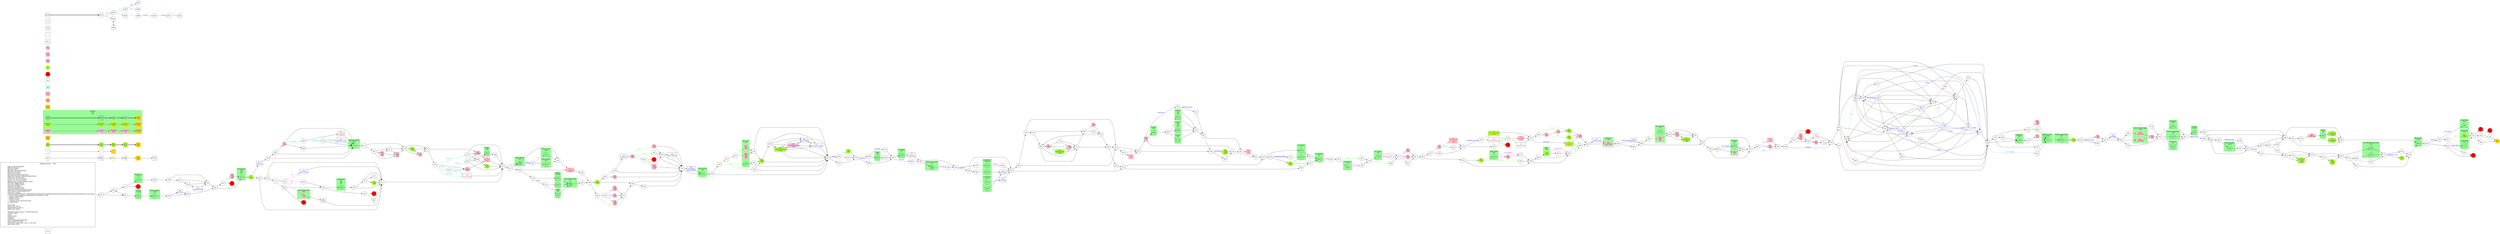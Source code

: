 digraph {
	// graph defaults
	rankdir=LR
	mclimit=50
	nodesep=.3 // changes horizontal separation of nodes
	ranksep=.4 // changes vertical separation of nodes
	node [height=.7
		width=.7
		shape=ellipse
		margin=0]
	edge[weight=5]
	
	subgraph ShopMenu {
		node [fontcolor = "purple" shape = "rect" margin = 0.1]
		menu
	}

	// a box for a graph label
	// note that you can override the defaults set above
	title [label = "Fighting Fantasy --: Title\n\n \
		Light Green Fill: Benefits\l \
		Pink Fill: Penalties\l \
		Red Fill: Death\l \
		Blue Text: Key Items/Events\l \
		Red Text: Lost Items\l \
		Purple Text: Shops\l \
		Blue Line: Forced Items/Events\l \
		Light Blue Text/Line: Optional Items/Events\l \
		Purple Line: Dice Events\l \
		Green Line: Stat Test Passed\l \
		Brown Line: Stat Test Failed\l \
		Magenta Line: Combat Related Events\l \
		Grey Text: Riddle Answer\l \
		Grey Line: Hidden Option\l \
		Orange Line: Spells\l \
		Red Line: Possible Error\l \
		Gold Fill: Required Nodes\l \
		Light Blue Fill: Recommended Nodes\l \
		Gold Outline: Recommended Path\l \
		Green Box: Combat\l \
		SK/ST/LK/AT/AR/TM/CW/CL: Skill/Stamina/Luck/Attack Strength/Attack Round/Time/Consecutive Win Round/Consecutive Lose Round\l \
		?: Chance of this happening, depending on instructions in text\l \
		*: Special Combat Rules\l \
		-: Negative Status\l \
		+: Positive Status\l \
		^: Damage can be reduced by items\l \
		@: Take 2 items\l\l \
		Starts with:\l \
		Initial Skill: 1d6+6\l \
		Initial Stamina: 2d6+12\l \
		Initial Luck: 1d6+6\l\l \
		skill/stamina/luck potion: +all SK/ST/LK&1ILK\l \
		10 meal: +4ST\l \
		sword\l \
		leather armor\l \
		backpack\l \
		Comments:\l \
		Order: item/gold/AT/SK/ST/LK\l \
		Sog's helmet: Win 1AR\l \
		Clumsiness potion: Roll 1 die, if 1, lost 1AR\l \
		bone charm: LK&ge;7\l \
		"
		shape = "box"
		margin = 0.1]

	subgraph Required {
		node [style = "filled" color = "gold" fillcolor = "gold" fontcolor = "blue" shape = "rect"]
		key3
		wrd3 [fontcolor = "grey"]
		boo5
		dam5
		monboo5
		mondam5
		mon5
		400 [fontcolor = "black" shape = "octagon"]
	}

	subgraph Required2 {
		node [style = "filled" color = "gold2" fillcolor = "gold2" fontcolor = "blue" shape = "rect"]
		req2
	}

	subgraph Recommended {
		node [penwidth = 3 color = "gold"]
		txt2
		key2 [shape = "rect" fontcolor = "blue"]
		wrd2 [shape = "rect" fontcolor = "grey"]
		boo3 [style = "filled" fillcolor = "greenyellow"]
		boo4 [style = "filled" fillcolor = "greenyellow"]
		dam3 [style = "filled" fillcolor = "pink"]
		dam4 [style = "filled" fillcolor = "pink"]
		monboo3 [style = "filled" fillcolor = "greenyellow"]
		monboo4 [style = "filled" fillcolor = "greenyellow"]
		mondam3 [style = "filled" fillcolor = "pink"]
		mondam4 [style = "filled" fillcolor = "pink"]
		mon3
		mon4
	}
	
	subgraph Optional {
		node [style = "filled" color = "paleturquoise1" fillcolor = "paleturquoise1" fontcolor = "blue" shape = "rect"]
		opt
	}

	subgraph Combat {
		style = "filled" color = "palegreen"
		subgraph cluster_00 {
			label = "Monster\n 0/0\n 0/0"
			mon1 [label = "\N\n text"]
			mon2 [shape = "rect" fontcolor = "blue" label = "\N\n text"]
			mon3 [label = "\N\n text"]
			mon4 [shape = "rect" fontcolor = "blue" label = "\N\n text"]
			mon5 [shape = "rect" fontcolor = "blue" label = "\N\n text"]
			monboo1 [style = "filled" color = "greenyellow" label = "\N\n text"]
			monboo2 [shape = "rect" style = "filled" color = "greenyellow" fontcolor = "blue" label = "\N\n text"]
			monboo3 [label = "\N\n text"]
			monboo4 [shape = "rect" fontcolor = "blue" label = "\N\n text"]
			monboo5 [shape = "rect" fontcolor = "blue" label = "\N\n text"]
			mondam1 [style = "filled" color = "pink" label = "\N\n text"]
			mondam2 [shape = "rect" style = "filled" color = "pink" fontcolor = "blue" label = "\N\n text"]
			mondam3 [label = "\N\n text"]
			mondam4 [shape = "rect" fontcolor = "blue" label = "\N\n text"]
			mondam5 [shape = "rect" fontcolor = "blue" label = "\N\n text"]
		}

		subgraph cluster_01 {
			label = "Lizard King\n 10/15"
			022 [style = "filled" color = "greenyellow" label = "\N\n +2SK"]
		}

		subgraph cluster_02 {
			label = "Grannit\n 4/3"
			025
		}

		subgraph cluster_03 {
			label = "Hydra\n 9/9 9/9"
			029
			209
		}
		
		subgraph cluster_04 {
			label = "Hill Troll\n 9/9"
			030 [style = "filled" color = "pink" label = "\N\n -lose 1AR?"]
		}
		
		subgraph cluster_05 {
			label = "Hobgoblin\n 6/5"
			042
		}
		
		subgraph cluster_06 {
			label = "Lizard Man\n 9/8 8/8"
			043
			163
		}
		
		subgraph cluster_07 {
			label = "Two-Headed Lizard Man\n 9/9"
			045
			360
		}

		subgraph cluster_08 {
			label = "Razorjaw\n 6/5"
			056
			304 [style = "filled" color = "pink" label = "\N\n -2ST"]
		}
		
		subgraph cluster_09 {
			label = "Grannit\n 4/3\n 3/2\n 4/3"
			060
		}

		subgraph cluster_10 {
			label = "Pirate Captain\n 10/6"
			061
		}
		
		subgraph cluster_11 {
			label = "Chief Headhunter\n 8/8"
			076 [style = "filled" color = "pink" label = "\N\n -3ST"]
		}
		
		subgraph cluster_12 {
			label = "Headhunter\n 6/6\n 7/6\n 6/7"
			081
		}
		
		subgraph cluster_13 {
			label = "Black Lion\n 11/11"
			082
		}
		
		subgraph cluster_14 {
			label = "Delirious Prisoner\n 6/5"
			087 [label = "\N\n -3AT"]
		}
		
		subgraph cluster_15 {
			label = "Mutant Lizard Man\n 9/9"
			095
		}

		subgraph cluster_16 {
			label = "Cave Woman\n 5/5"
			108
			255 [style = "filled" color = "pink" label = "\N\n -3ST\n -2AT"]
		}
		
		subgraph cluster_17 {
			label = "Lizard King\n 12/15"
			111
		}
		
		subgraph cluster_18 {
			label = "Grannit\n 4/3"
			112
		}
		
		subgraph cluster_19 {
			label = "Bear\n 10/9"
			116 [style = "filled" color = "greenyellow" label = "\N\n +2ST"]
		}
		
		subgraph cluster_20 {
			label = "Orc Guard\n 7/7"
			138
		}
		
		subgraph cluster_21 {
			label = "Styracosaurus\n 11/10"
			139
		}

		subgraph cluster_22 {
			label = "Slime Sucker\n 10/9"
			158 [label = "\N\n -2AT"]
		}
		
		subgraph cluster_23 {
			label = "Giant Wasp\n 6/6"
			160
		}
		
		subgraph cluster_25 {
			label = "Headhunter\n 7/5\n 6/6\n 6/7"
			169
		}
		
		subgraph cluster_26 {
			label = "Giant Crab\n 10/11"
			182
		}
		
		subgraph cluster_27 {
			label = "Mutant Lizard Man\n 9/8"
			185
		}
		
		subgraph cluster_28 {
			label = "Sabre-Toothed Tiger\n 11/8"
			190 [style = "filled" color = "pink" label = "\N\n -lose 1AR"]
			205 [style = "filled" color = "pink" label = "\N\n -lose 1AR"]
		}
		
		subgraph cluster_29 {
			label = "Slime Sucker\n 10/9"
			191
		}
		
		subgraph cluster_30 {
			label = "Slime Sucker\n 8/5"
			202
		}
		
		subgraph cluster_31 {
			label = "Crocodile\n 6/7"
			204
		}
		
		subgraph cluster_34 {
			label = "Spit Toad\n 5/6"
			217 [style = "filled" color = "pink" label = "\N\n -2ST\n -3AT"]
			248
			396 [style = "filled" color = "pink" label = "\N\n -2SK\n -2ST\n -3AT"]
		}

		subgraph cluster_35 {
			label = "Lizard Man\n 8/7"
			223
		}
		
		subgraph cluster_36 {
			label = "Grannit\n 4/3\n 3/2"
			239
		}
		
		subgraph cluster_37 {
			label = "Lizard Man\n 9/8"
			241
			309
		}
		
		subgraph cluster_39 {
			label = "Cyclops\n 10/10"
			254
		}
		
		subgraph cluster_41 {
			label = "Lizard Man\n 7/8"
			262
		}
		
		subgraph cluster_42 {
			label = "Pygmy\n 6/5"
			295
		}
		
		subgraph cluster_43 {
			label = "Lizard King\n 6/15"
			296
		}
		
		subgraph cluster_45 {
			label = "Ogre\n 8/8"
			305
		}
		
		subgraph cluster_46 {
			label = "Lizard Man\n 8/7"
			308
		}
		
		subgraph cluster_48 {
			label = "Shape Changer\n 10/10"
			318
		}
		
		subgraph cluster_49 {
			label = "Lizard Man\n 7/7"
			319
			347
		}
		
		subgraph cluster_50 {
			label = "Goblin\n 5/6"
			322
		}
		
		subgraph cluster_51 {
			label = "Giant Lizard\n 8/9"
			325
		}
		
		subgraph cluster_52 {
			label = "Hobgoblin\n 6/6"
			328
		}
		
		subgraph cluster_53 {
			label = "Pirate\n 7/7 8/6"
			340
		}
		
		subgraph cluster_54 {
			label = "Hydra\n 9/9"
			344
		}
		
		subgraph cluster_57 {
			label = "Giant Dragonfly\n 8/4"
			375
		}
		
		subgraph cluster_58 {
			label = "Giant Water-Snake\n 6/5"
			389 [label = "\N\n -2AT"]
		}
		
		cbt
	}

	subgraph Death {
		node [style = "filled" color = "red"]
		132
		157
		188
		234
		260
		307
		313
		331
		346
		357
		ddt
	}

	subgraph Boost {
		node [style = "filled" color = "greenyellow"]
		boo1 [label = "\N\n text"]
		boo2 [shape = "rect" fontcolor = "blue" label = "\N\n text"]
		boo3 [label = "\N\n text"]
		boo4 [shape = "rect" fontcolor = "blue" label = "\N\n text"]
		boo5 [shape = "rect" fontcolor = "blue" label = "\N\n text"]
		006 [label = "\N\n +1SK\n +2ST"]
		018 [label = "\N\n +2ST"]
		026 [shape = "rect" fontcolor = "blue" label = "\N\n unlimited pouch\n +1LK"]
		080 [label = "\N\n +2ST"]
		092 [label = "\N\n +1ST"]
		100 [label = "\N\n +1ST"]
		115 [label = "\N\n +3ST"]
		133 [label = "\N\n +1SK"]
		164 [shape = "rect" fontcolor = "blue" label = "\N\n breastplate\n +1SK"]
		174 [label = "\N\n +2ST"]
		177 [label = "\N\n +1ST"]
		184 [label = "\N\n +1LK"]
		186 [shape = "rect" fontcolor = "crimson" label = "\N\n -1 provision\n +4ST"]
		194 [label = "\N\n +1LK"]
		230 [shape = "rect" fontcolor = "crimson" label = "\N\n -unlimited pouch\n +2LK"]
		232 [label = "\N\n +3ST"]
		275 [shape = "rect" fontcolor = "blue" label = "\N\n fire sword\n +2SK\n +2LK"]
		332 [shape = "rect" fontcolor = "blue" label = "\N\n red powder\n +2LK"]
		345 [shape = "rect" fontcolor = "blue" label = "\N\n Valhalla Horn\n +2LK"]
		367 [shape = "rect" fontcolor = "blue" label = "\N\n breastplate\n +1SK"]
		381 [label = "\N\n +2ST"]
		392 [label = "\N\n +2SK\n +1LK"]
		393 [label = "\N\n +1LK"]
		bst
	}

	subgraph Damage {
		node [style = "filled" color = "pink"]
		dam1 [label = "\N\n text"]
		dam2 [shape = "rect" fontcolor = "blue" label = "\N\n text"]
		dam3 [label = "\N\n text"]
		dam4 [shape = "rect" fontcolor = "blue" label = "\N\n text"]
		dam5 [shape = "rect" fontcolor = "blue" label = "\N\n text"]
		013 [label = "\N\n -3ST"]
		034 [shape = "rect" fontcolor = "crimson" label = "\N\n -1 item\n -1LK"]
		037 [shape = "rect" fontcolor = "crimson" label = "\N\n -1 provision\n -1d6ST"]
		039 [label = "\N\n -1ST"]
		052 [label = "\N\n -1SK"]
		055 [label = "\N\n -2ST"]
		070 [label = "\N\n -5ST"]
		097 [label = "\N\n -2ST\n -1LK"]
		103 [label = "\N\n -3ST"]
		110 [label = "\N\n -3ST\n -1LK"]
		117 [label = "\N\n -1ST"]
		118 [label = "\N\n -1ST"]
		129 [label = "\N\n -1SK\n -2ST\n -1LK"]
		137 [label = "\N\n -1d6ST"]
		146 [label = "\N\n -3ST"]
		156 [label = "\N\n =5SK\n =4ST"]
		159 [shape = "rect" fontcolor = "crimson" label = "\N\n -all items\n -2LK"]
		210 [label = "\N\n -2SK\n -4ST"]
		225 [label = "\N\n -3ST"]
		240 [label = "\N\n -1SK\n -2ST"]
		245 [label = "\N\n -2ST"]
		251 [label = "\N\n -4ST"]
		256 [label = "\N\n -1SK\n -2ST"]
		263 [shape = "rect" fontcolor = "crimson" label = "\N\n -1 items\n -1SK"]
		264 [label = "\N\n -5ST"]
		277 [label = "\N\n -3SK"]
		278 [label = "\N\n -1LK"]
		281 [label = "\N\n -2ST"]
		285 [label = "\N\n -1ST? sog"]
		290 [label = "\N\n -1ST\n -1LK"]
		293 [label = "\N\n -2ST"]
		297 [shape = "rect" fontcolor = "blue" label = "\N\n confusion ring\n -2SK"]
		298 [shape = "rect" fontcolor = "crimson" label = "\N\n -1 item\n -1LK"]
		310 [label = "\N\n -4ST"]
		316 [shape = "rect" fontcolor = "crimson" label = "\N\n -all provision\n -1SK\n -3ST"]
		336 [label = "\N\n -1SK\n -3ST"]
		343 [label = "\N\n -2LK"]
		348 [label = "\N\n -2ST"]
		359 [label = "\N\n -1d6ST"]
		370 [label = "\N\n -2SK"]
		373 [shape = "rect" fontcolor = "crimson" label = "\N\n -all items\n -2LK"]
		374 [label = "\N\n -2LK"]
		ddg
	}

	subgraph Key_Item {
		node [fontcolor = "blue" shape = "rect"]
		key1 [label = "\N\n text"]
		key2 [label = "\N\n text"]
		key3 [label = "\N\n text"]
		key4 [fontcolor = "crimson" label = "\N\n -text"]
		012 [label = "\N\n hand-axe"]
		031 [fontcolor = "crimson" label = "\N\n -spear?\n -hand-axe?"]
		041 [label = "\N\n snuff-box\n gold nugget"]
		064 [label = "\N\n test"]
		066 [label = "\N\n spear"]
		069 [fontcolor = "crimson" label = "\N\n -backpack\n -sword"]
		072 [label = "\N\n chalk marks"]
		089 [label = "\N\n feather"]
		090 [label = "\N\n picklock's wire"]
		093 [label = "\N\n test"]
		094 [label = "\N\n red boots"]
		098 [label = "\N\n test"]
		104 [fontcolor = "crimson" label = "\N\n -all provisions"]
		125 [label = "\N\n test"]
		126 [fontcolor = "crimson" label = "\N\n -3 provisions"]
		145 [label = "\N\n snake bite"]
		155 [label = "\N\n test"]
		189 [label = "\N\n iron keys"]
		208 [fontcolor = "crimson" label = "\N\n -1 item"]
		238 [label = "\N\n aniseed liquid"]
		257 [fontcolor = "crimson" label = "\N\n -unlimited pouch"]
		292 [label = "\N\n Sog's helmet*"]
		301 [fontcolor = "crimson" label = "\N\n -1 item"]
		311 [label = "\N\n clumsiness potion"]
		323 [label = "\N\n bone charm*"]
		330 [label = "\N\n monkey"]
		358 [label = "\N\n test"]
		368 [label = "\N\n iron keys"]
		398 [label = "\N\n iron bar"]
		kky
	}
	
	subgraph Key_Word {
		node [fontcolor = "grey" shape = "rect"]
		wrd1 [label = "\N\n text"]
		wrd2 [label = "\N\n text"]
		wrd3 [label = "\N\n text"]
		wwd
	}
	
	subgraph Shop {
		node [fontcolor = "purple" shape = "rect"]
		shop1 [label = "\N\n text"]
		shp
	}

	mon1 -> mon2 -> mon3 -> mon4 -> mon5 [penwidth = 3]
	boo1 -> boo2 -> boo3 -> boo4 -> boo5 [penwidth = 3]
	txt1 -> key1 -> txt2 -> key2 -> key3 -> key4
	wrd1 -> wrd2 -> wrd3
	monboo1 -> monboo2 -> monboo3 -> monboo4 -> monboo5
	mondam1 -> mondam2 -> mondam3 -> mondam4 -> mondam5

	myTitle -> z001 [penwidth = 3]
	z001 -> z002 [color = "purple" fontcolor = "purple" label = "1-3"]
	z001 -> z003 [color = "purple" fontcolor = "purple" label = "4-6"]
	z002 -> z004 [color = "green" fontcolor = "green" label = "LK"]
	z002 -> z005 [color = "brown"]
	z003 -> z006 [dir = "both"]
	z004 -> z007 [color = "blue" fontcolor = "blue" label = "req"]
	z004 -> z008 [color = "cyan3" fontcolor = "cyan3" label = "-opt"]
	z005 -> z009 [color = "grey" fontcolor = "grey" label = "info"]
	z009 -> z010 [color = "crimson" fontcolor = "crimson" label = "error(?)"]
	z010 -> z011 [color = "magenta" fontcolor = "magenta" label = "escape"]
	z011 -> z012 [color = "darkorange" fontcolor = "darkorange" label = "spell"]
	{
		rank = same
		z003
		z006
	}

	title -> 001
	001 -> 024
	001 -> 033
	002 -> 358 [color = "green" fontcolor = "green" label = "LK"]
	002 -> 326 [color = "brown"]
	003 -> 161
	004 -> 101
	004 -> 044
	005 -> 292
	005 -> 119
	006 -> 353
	007 -> 317
	007 -> 158
	008 -> 082
	009 -> 390
	010 -> 034
	010 -> 321
	011 -> 121
	012 -> 105
	013 -> 381 [color = "green" fontcolor = "green" label = "SK"]
	013 -> 118 [color = "brown"]
	014 -> 063 [color = "blue" fontcolor = "blue" label = "snuff-box"]
	014 -> 270
	015 -> 379
	016 -> 380 [color = "green" fontcolor = "green" label = "LK"]
	016 -> 313 [color = "brown"]
	017 -> 303
	018 -> 007
	019 -> 392 [color = "blue" fontcolor = "blue" label = "red boots"]
	019 -> 246
	020 -> 178
	021 -> 092
	021 -> 222
	022 -> 153
	023 -> 223
	024 -> 211
	024 -> 033 [dir = "both"]
	025 -> 085
	026 -> 311 [dir = "both"]
	026 -> 094 [dir = "both"]
	026 -> 297 [dir = "both"]
	026 -> 222
	027 -> 388 [color = "green" fontcolor = "green" label = "LK"]
	027 -> 348 [color = "brown"]
	028 -> 226
	028 -> 101
	029 -> 389
	030 -> 065
	031 -> 390
	032 -> 201
	033 -> 340
	034 -> 321
	035 -> 119
	036 -> 111 [color = "blue" fontcolor = "blue" label = "fire sword"]
	036 -> 346
	037 -> 280
	038 -> 051
	039 -> 207 [color = "blue" fontcolor = "blue" label = "snake bite"]
	039 -> 025
	040 -> 253 [color = "green" fontcolor = "green" label = "LK"]
	040 -> 107 [color = "brown"]
	041 -> 325
	042 -> 341
	043 -> 284 [color = "magenta" fontcolor = "magenta" label = "kill 1\n win 2AR"]
	044 -> 274
	045 -> 173
	046 -> 149 [color = "cyan3" fontcolor = "cyan3" label = "-1 provision"]
	046 -> 069
	047 -> 315
	048 -> 056 [color = "blue" fontcolor = "blue" label = "Sog's helmet"]
	048 -> 304
	049 -> 362
	050 -> 356 [color = "green" fontcolor = "green" label = "SK"]
	050 -> 266 [color = "brown"]
	051 -> 223
	052 -> 141
	053 -> 256 [color = "green" fontcolor = "green" label = "LK"]
	053 -> 132 [color = "brown"]
	054 -> 244 [color = "green" fontcolor = "green" label = "SK"]
	054 -> 260 [color = "brown"]
	055 -> 005
	055 -> 119
	056 -> 020
	057 -> 361
	057 -> 019
	058 -> 235
	058 -> 037
	059 -> 108 [color = "green" fontcolor = "green" label = "LK"]
	059 -> 255 [color = "brown"]
	060 -> 192
	061 -> 165
	062 -> 139
	063 -> 147
	063 -> 329
	064 -> 214 [color = "blue" fontcolor = "blue" label = "3 tests"]
	064 -> 002
	064 -> 075
	064 -> 151
	064 -> 220
	064 -> 335
	065 -> 089 [color = "blue" fontcolor = "blue" label = "chalk marks"]
	065 -> 365
	066 -> 113
	067 -> 168
	068 -> 278
	068 -> 070
	068 -> 172
	069 -> 375
	070 -> 345 [color = "green" fontcolor = "green" label = "LK"]
	070 -> 175 [color = "brown"]
	071 -> 276
	071 -> 359
	072 -> 030
	073 -> 217 [color = "green" fontcolor = "green" label = "LK"]
	073 -> 396 [color = "brown"]
	074 -> 114
	075 -> 155 [color = "blue" fontcolor = "blue" label = "red powder"]
	075 -> 131
	076 -> 066
	077 -> 289
	077 -> 091
	078 -> 154 [color = "blue" fontcolor = "blue" label = "clumsiness potion"]
	078 -> 184
	079 -> 332
	079 -> 097
	079 -> 017
	080 -> 388 [color = "green" fontcolor = "green" label = "LK"]
	080 -> 348 [color = "brown"]
	081 -> 177
	082 -> 203
	083 -> 334 [color = "green" fontcolor = "green" label = "LK"]
	083 -> 281 [color = "brown"]
	084 -> 195
	084 -> 008
	085 -> 060 [color = "purple" fontcolor = "purple" label = "1-2"]
	085 -> 239 [color = "purple" fontcolor = "purple" label = "3-4"]
	085 -> 112 [color = "purple" fontcolor = "purple" label = "5-6"]
	086 -> 018
	086 -> 295
	087 -> 130 [color = "magenta" fontcolor = "magenta" label = "win 2AR"]
	088 -> 179 [color = "blue" fontcolor = "blue" label = "hand-axe"]
	088 -> 305
	089 -> 269
	090 -> 375
	091 -> 180
	092 -> 259
	092 -> 222
	093 -> 214 [color = "blue" fontcolor = "blue" label = "3 tests"]
	093 -> 002
	093 -> 075
	093 -> 151
	093 -> 183
	093 -> 220
	094 -> 311 [dir = "both"]
	094 -> 222
	095 -> 133
	096 -> 007
	097 -> 332
	097 -> 017
	098 -> 214 [color = "blue" fontcolor = "blue" label = "3 tests"]
	098 -> 002
	098 -> 075
	098 -> 151
	098 -> 183
	098 -> 335
	099 -> 387
	100 -> 352 [color = "green" fontcolor = "green" label = "LK"]
	100 -> 160 [color = "brown"]
	101 -> 010
	101 -> 321
	102 -> 016
	102 -> 169
	103 -> 015 [color = "green" fontcolor = "green" label = "ST&ge;12"]
	103 -> 316 [color = "brown"]
	104 -> 197
	105 -> 286
	105 -> 375
	106 -> 279
	107 -> 210 [color = "purple" fontcolor = "purple" label = "1-2"]
	107 -> 336 [color = "purple" fontcolor = "purple" label = "3-4"]
	107 -> 245 [color = "purple" fontcolor = "purple" label = "5-6"]
	108 -> 079
	109 -> 268
	109 -> 084
	110 -> 224
	111 -> 153
	112 -> 192
	113 -> 007
	114 -> 265 [color = "green" fontcolor = "green" label = "LK"]
	114 -> 138 [color = "brown"]
	115 -> 170
	116 -> 247
	116 -> 027 [color = "magenta" fontcolor = "magenta" label = "escape 2 AR"]
	117 -> 046 [color = "cyan3" fontcolor = "cyan3" label = "-1 provision"]
	117 -> 375
	117 -> 349
	118 -> 080
	119 -> 041
	119 -> 325
	120 -> 062 [color = "green" fontcolor = "green" label = "LK"]
	120 -> 240 [color = "brown"]
	121 -> 251 [color = "purple" fontcolor = "purple" label = "1-2"]
	121 -> 293 [color = "purple" fontcolor = "purple" label = "3-4"]
	121 -> 032 [color = "purple" fontcolor = "purple" label = "5-6"]
	122 -> 037
	123 -> 346
	124 -> 156 [color = "green" fontcolor = "green" label = "LK"]
	124 -> 357 [color = "brown"]
	125 -> 214 [color = "blue" fontcolor = "blue" label = "3 tests"]
	125 -> 002
	125 -> 075
	125 -> 183
	125 -> 220
	125 -> 335
	126 -> 007
	127 -> 193
	127 -> 120
	127 -> 287
	128 -> 248 [color = "green" fontcolor = "green" label = "LK"]
	128 -> 351 [color = "brown"]
	129 -> 324
	129 -> 157
	130 -> 014
	131 -> 168
	133 -> 218
	134 -> 092
	134 -> 222
	135 -> 039
	135 -> 361
	136 -> 275
	136 -> 312
	137 -> 373
	138 -> 121
	138 -> 011 [color = "magenta" fontcolor = "magenta" label = "escape"]
	139 -> 095
	140 -> 378
	141 -> 399
	142 -> 279
	143 -> 110
	143 -> 224
	144 -> 173
	145 -> 055 [color = "green" fontcolor = "green" label = "ST>18"]
	145 -> 264 [color = "brown"]
	146 -> 291
	147 -> 274
	147 -> 028
	148 -> 080 [color = "green" fontcolor = "green" label = "LK"]
	148 -> 013 [color = "brown"]
	149 -> 090 [color = "cyan3" fontcolor = "cyan3" label = "-1 provision"]
	149 -> 375
	150 -> 104 [color = "green" fontcolor = "green" label = "LK"]
	150 -> 159 [color = "brown"]
	151 -> 067
	151 -> 125
	152 -> 391
	153 -> 188
	153 -> 384
	153 -> 054
	154 -> 038 [color = "green" fontcolor = "green" label = "LK"]
	154 -> 319 [color = "brown"]
	155 -> 214 [color = "blue" fontcolor = "blue" label = "3 tests"]
	155 -> 002
	155 -> 151
	155 -> 183
	155 -> 220
	155 -> 335
	156 -> 005
	156 -> 119
	158 -> 394 [color = "blue" fontcolor = "blue" label = "spear"]
	158 -> 122
	159 -> 197
	160 -> 141 [color = "magenta" fontcolor = "magenta" label = "no damage"]
	160 -> 052
	161 -> 074 [color = "green" fontcolor = "green" label = "LK"]
	161 -> 262 [color = "brown"]
	162 -> 050
	162 -> 084
	163 -> 368
	164 -> 008
	165 -> 200
	165 -> 398
	166 -> 294 [color = "blue" fontcolor = "blue" label = "confusion ring"]
	166 -> 318
	167 -> 170
	168 -> 127
	168 -> 252 [color = "cyan3" fontcolor = "cyan3" label = "-gold nugget"]
	168 -> 328
	169 -> 261
	170 -> 288 [color = "blue" fontcolor = "blue" label = "snuff-box"]
	170 -> 088
	171 -> 215 [color = "green" fontcolor = "green" label = "LK"]
	171 -> 302 [color = "brown"]
	172 -> 383
	172 -> 004
	173 -> 393 [color = "blue" fontcolor = "blue" label = "picklock's wire"]
	173 -> 216
	174 -> 113
	175 -> 172
	175 -> 278
	176 -> 324
	176 -> 129
	176 -> 157
	177 -> 229
	177 -> 012
	178 -> 233 [color = "cyan3" fontcolor = "cyan3" label = "-1 item"]
	178 -> 306
	179 -> 387
	180 -> 082
	181 -> 230 [color = "green" fontcolor = "green" label = "LK"]
	181 -> 257 [color = "brown"]
	182 -> 366
	183 -> 064 [color = "blue" fontcolor = "blue" label = "confusion ring"]
	183 -> 283
	184 -> 051
	185 -> 341
	186 -> 388 [color = "green" fontcolor = "green" label = "LK"]
	186 -> 348 [color = "brown"]
	187 -> 377
	187 -> 174
	187 -> 113
	189 -> 147
	190 -> 343
	191 -> 122
	192 -> 057
	193 -> 139
	194 -> 083
	194 -> 382
	195 -> 333
	195 -> 008
	196 -> 128
	196 -> 222
	197 -> 186 [color = "blue" fontcolor = "blue" label = "provision"]
	197 -> 148
	198 -> 267
	198 -> 152
	199 -> 397
	199 -> 237
	200 -> 391
	201 -> 363
	202 -> 122
	203 -> 314 [color = "blue" fontcolor = "blue" label = "monkey"]
	203 -> 036
	204 -> 031
	205 -> 343
	206 -> 007
	206 -> 086
	206 -> 359
	207 -> 371 [color = "blue" fontcolor = "blue" label = "unlimited pouch"]
	207 -> 192
	208 -> 199
	209 -> 389
	210 -> 253
	211 -> 182
	211 -> 307
	212 -> 072
	212 -> 030
	213 -> 068
	213 -> 383
	214 -> 168
	215 -> 076 [color = "purple" fontcolor = "purple" label = "1-2"]
	215 -> 250 [color = "purple" fontcolor = "purple" label = "3-4"]
	215 -> 323 [color = "purple" fontcolor = "purple" label = "5-6"]
	216 -> 180
	217 -> 134
	218 -> 258 [color = "blue" fontcolor = "blue" label = "aniseed liquid"]
	218 -> 146
	219 -> 170
	220 -> 098 [color = "green" fontcolor = "green" label = "2dST"]
	220 -> 369 [color = "brown"]
	221 -> 385
	221 -> 224
	222 -> 342 [color = "blue" fontcolor = "blue" label = "spear"]
	222 -> 167
	223 -> 003 [color = "magenta" fontcolor = "magenta" label = "2 AR"]
	224 -> 071
	224 -> 232
	224 -> 370
	225 -> 301
	226 -> 213
	226 -> 101
	227 -> 273 [color = "blue" fontcolor = "blue" label = "iron keys"]
	227 -> 162
	228 -> 236 [color = "green" fontcolor = "green" label = "LK"]
	228 -> 103 [color = "brown"]
	229 -> 337
	229 -> 113
	230 -> 197
	231 -> 006
	231 -> 353
	232 -> 370 [dir = "both"]
	232 -> 071
	233 -> 249
	235 -> 272 [color = "blue" fontcolor = "blue" label = "spear"]
	235 -> 029
	236 -> 379
	237 -> 168
	238 -> 152
	239 -> 192
	240 -> 139
	241 -> 189
	242 -> 142 [color = "green" fontcolor = "green" label = "LK"]
	242 -> 205 [color = "brown"]
	243 -> 007
	243 -> 086
	243 -> 359
	244 -> 400
	245 -> 253
	246 -> 135
	247 -> 027
	248 -> 021
	249 -> 199 [color = "blue" fontcolor = "blue" label = "feather"]
	249 -> 176
	250 -> 102
	251 -> 201
	252 -> 139
	253 -> 382
	254 -> 299
	255 -> 079
	256 -> 081
	257 -> 150 [color = "green" fontcolor = "green" label = "SK"]
	257 -> 234 [color = "brown"]
	258 -> 291
	259 -> 311
	259 -> 026
	259 -> 094
	259 -> 297
	261 -> 187
	261 -> 113
	262 -> 386 [color = "magenta" fontcolor = "magenta" label = "win 1AR"]
	263 -> 233
	264 -> 124 [color = "brown"]
	264 -> 364 [color = "green" fontcolor = "green" label = "ST>9"]
	265 -> 121
	266 -> 084
	267 -> 354
	267 -> 152
	268 -> 166
	268 -> 227
	269 -> 059
	269 -> 303
	270 -> 241 [color = "green" fontcolor = "green" label = "LK"]
	270 -> 043 [color = "brown"]
	271 -> 022 [color = "green" fontcolor = "green" label = "LK"]
	271 -> 123 [color = "brown"]
	272 -> 209 [color = "purple" fontcolor = "purple" label = "1-4"]
	272 -> 344 [color = "purple" fontcolor = "purple" label = "5-6"]
	273 -> 395
	274 -> 315
	274 -> 038
	275 -> 312
	276 -> 243 [color = "cyan3" fontcolor = "cyan3" label = "-hand-axe"]
	276 -> 327 [color = "cyan3" fontcolor = "cyan3" label = "-iron bar"]
	276 -> 126 [color = "cyan3" fontcolor = "cyan3" label = "-provisions"]
	276 -> 137
	277 -> 233
	278 -> 070
	278 -> 172
	279 -> 185 [color = "purple" fontcolor = "purple" label = "1-2"]
	279 -> 308 [color = "purple" fontcolor = "purple" label = "3-4"]
	279 -> 042 [color = "purple" fontcolor = "purple" label = "5-6"]
	280 -> 362
	281 -> 119
	282 -> 116
	282 -> 027
	283 -> 168
	284 -> 147
	285 -> 322
	286 -> 117
	286 -> 375
	287 -> 328
	288 -> 387
	289 -> 144 [color = "green" fontcolor = "green" label = "LK"]
	289 -> 045 [color = "brown"]
	290 -> 143
	290 -> 110
	291 -> 330
	291 -> 350
	292 -> 119
	293 -> 201
	294 -> 227
	295 -> 096
	296 -> 153
	297 -> 311 [dir = "both"]
	297 -> 094 [dir = "both"]
	297 -> 222
	298 -> 047
	299 -> 268
	299 -> 084
	300 -> 150 [color = "green" fontcolor = "green" label = "SK"]
	300 -> 234 [color = "brown"]
	301 -> 199
	302 -> 331
	302 -> 102
	303 -> 178
	303 -> 355
	304 -> 020
	305 -> 099
	306 -> 277 [color = "purple" fontcolor = "purple" label = "1-5"]
	306 -> 263 [color = "purple" fontcolor = "purple" label = "6"]
	308 -> 341
	309 -> 368
	310 -> 378
	311 -> 222
	312 -> 231
	312 -> 353
	314 -> 296 [color = "blue" fontcolor = "blue" label = "fire sword"]
	314 -> 271
	315 -> 078
	315 -> 347
	316 -> 379
	317 -> 058
	317 -> 158
	318 -> 372
	319 -> 023
	320 -> 168
	321 -> 019
	321 -> 039
	322 -> 367
	323 -> 113
	324 -> 225
	324 -> 208
	325 -> 196
	326 -> 168
	327 -> 206 [color = "cyan3" fontcolor = "cyan3" label = "-hand-axe"]
	327 -> 126 [color = "cyan3" fontcolor = "cyan3" label = "-provisions"]
	327 -> 137
	328 -> 338
	329 -> 309 [color = "green" fontcolor = "green" label = "LK"]
	329 -> 163 [color = "brown"]
	330 -> 350
	332 -> 017
	333 -> 164 [color = "green" fontcolor = "green" label = "LK"]
	333 -> 285 [color = "brown"]
	334 -> 145
	334 -> 119
	335 -> 093 [color = "green" fontcolor = "green" label = "SK"]
	335 -> 320 [color = "brown"]
	336 -> 253
	337 -> 171
	337 -> 113
	338 -> 374
	338 -> 139
	339 -> 092
	339 -> 222
	340 -> 061
	341 -> 109 [color = "blue" fontcolor = "blue" label = "Valhalla Horn"]
	341 -> 254
	342 -> 115 [color = "green" fontcolor = "green" label = "LK"]
	342 -> 219 [color = "brown"]
	343 -> 279
	344 -> 389
	345 -> 172
	345 -> 278
	347 -> 023
	348 -> 212
	349 -> 375
	350 -> 106
	350 -> 190
	350 -> 242
	351 -> 339 [color = "green" fontcolor = "green" label = "LK"]
	351 -> 073 [color = "brown"]
	352 -> 399
	353 -> 360
	353 -> 077
	354 -> 238
	354 -> 152
	355 -> 048
	355 -> 178
	356 -> 395
	358 -> 214 [color = "blue" fontcolor = "blue" label = "3 tests"]
	358 -> 075
	358 -> 151
	358 -> 183
	358 -> 220
	358 -> 335
	359 -> 373
	360 -> 173
	361 -> 298
	361 -> 047
	362 -> 040
	362 -> 194
	363 -> 228
	363 -> 376
	364 -> 005
	364 -> 119
	365 -> 269
	366 -> 198
	367 -> 008
	368 -> 147
	369 -> 168
	370 -> 071
	371 -> 057
	372 -> 227
	373 -> 007
	374 -> 139
	375 -> 221
	376 -> 100
	376 -> 399
	377 -> 113
	378 -> 068
	378 -> 004
	379 -> 181 [color = "blue" fontcolor = "blue" label = "unlimited pouch"]
	379 -> 300
	380 -> 113
	381 -> 388 [color = "green" fontcolor = "green" label = "LK"]
	381 -> 348 [color = "brown"]
	382 -> 035
	382 -> 119
	383 -> 140 [color = "green" fontcolor = "green" label = "LK"]
	383 -> 310 [color = "brown"]
	384 -> 400
	385 -> 290
	385 -> 143
	385 -> 110
	386 -> 114
	387 -> 009 [color = "blue" fontcolor = "blue" label = "iron bar"]
	387 -> 204
	388 -> 212
	389 -> 049
	390 -> 087
	390 -> 014
	391 -> 053
	391 -> 081
	392 -> 135
	393 -> 180
	394 -> 191 [color = "purple" fontcolor = "purple" label = "1-4"]
	394 -> 202 [color = "purple" fontcolor = "purple" label = "5-6"]
	395 -> 136
	395 -> 275
	395 -> 312
	396 -> 134
	397 -> 002
	397 -> 075
	397 -> 151
	397 -> 183
	397 -> 220
	397 -> 335
	398 -> 200
	399 -> 282
	399 -> 027
}
